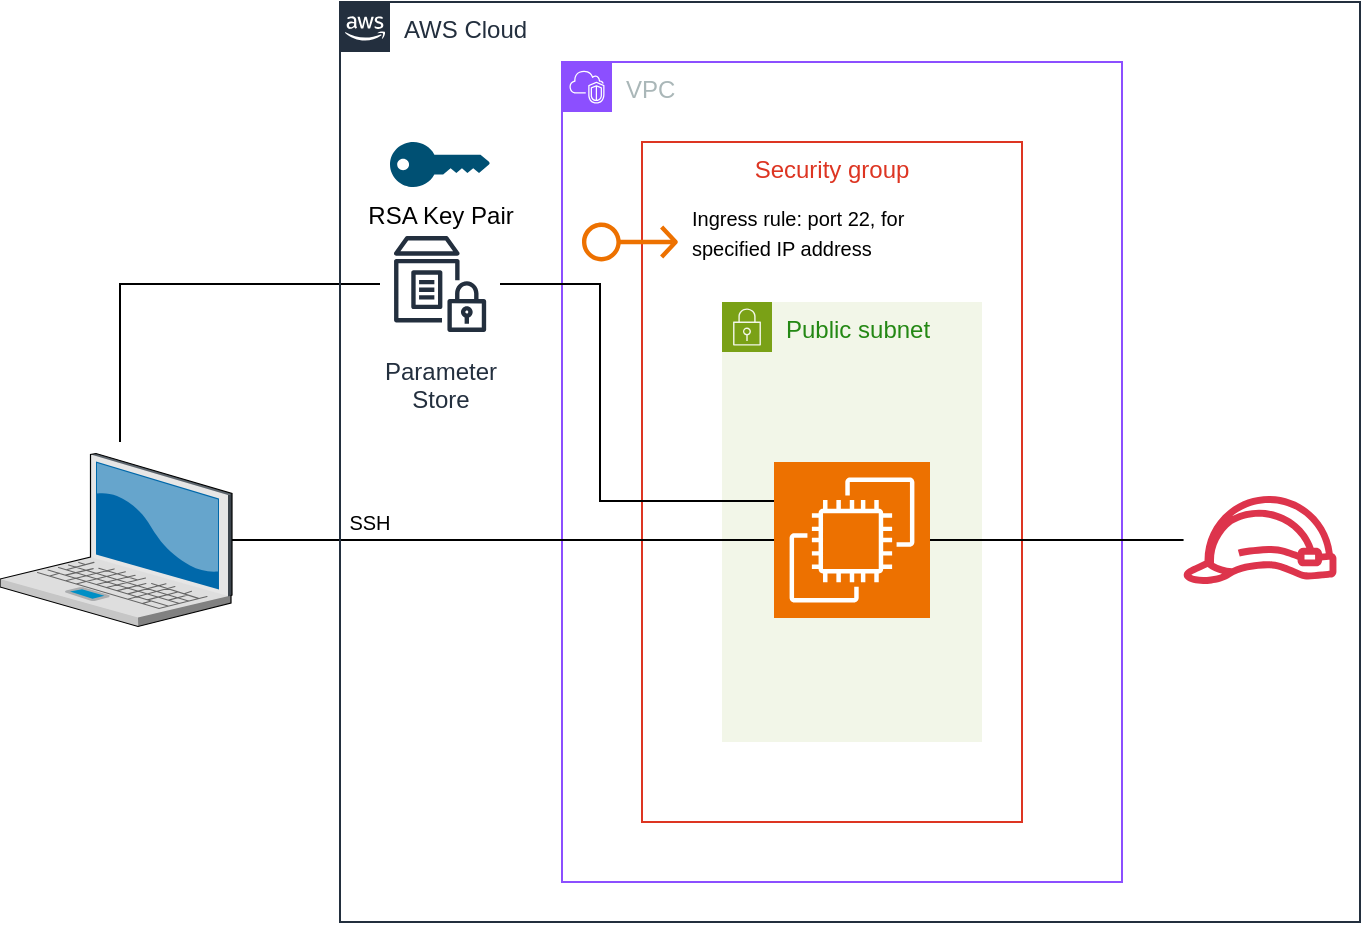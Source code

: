 <mxfile version="24.7.7">
  <diagram name="Page-1" id="7yttMXRSF6fugMSMXQC9">
    <mxGraphModel dx="979" dy="652" grid="1" gridSize="10" guides="1" tooltips="1" connect="1" arrows="1" fold="1" page="1" pageScale="1" pageWidth="827" pageHeight="1169" math="0" shadow="0">
      <root>
        <mxCell id="0" />
        <mxCell id="1" parent="0" />
        <mxCell id="4HG7Ck5HDDxE3vP-vEPG-3" value="VPC" style="points=[[0,0],[0.25,0],[0.5,0],[0.75,0],[1,0],[1,0.25],[1,0.5],[1,0.75],[1,1],[0.75,1],[0.5,1],[0.25,1],[0,1],[0,0.75],[0,0.5],[0,0.25]];outlineConnect=0;gradientColor=none;html=1;whiteSpace=wrap;fontSize=12;fontStyle=0;container=1;pointerEvents=0;collapsible=0;recursiveResize=0;shape=mxgraph.aws4.group;grIcon=mxgraph.aws4.group_vpc2;strokeColor=#8C4FFF;fillColor=none;verticalAlign=top;align=left;spacingLeft=30;fontColor=#AAB7B8;dashed=0;" vertex="1" parent="1">
          <mxGeometry x="371" y="230" width="280" height="410" as="geometry" />
        </mxCell>
        <mxCell id="4HG7Ck5HDDxE3vP-vEPG-2" value="Security group" style="fillColor=none;strokeColor=#DD3522;verticalAlign=top;fontStyle=0;fontColor=#DD3522;whiteSpace=wrap;html=1;" vertex="1" parent="4HG7Ck5HDDxE3vP-vEPG-3">
          <mxGeometry x="40" y="40" width="190" height="340" as="geometry" />
        </mxCell>
        <mxCell id="4HG7Ck5HDDxE3vP-vEPG-10" value="Public subnet" style="points=[[0,0],[0.25,0],[0.5,0],[0.75,0],[1,0],[1,0.25],[1,0.5],[1,0.75],[1,1],[0.75,1],[0.5,1],[0.25,1],[0,1],[0,0.75],[0,0.5],[0,0.25]];outlineConnect=0;gradientColor=none;html=1;whiteSpace=wrap;fontSize=12;fontStyle=0;container=1;pointerEvents=0;collapsible=0;recursiveResize=0;shape=mxgraph.aws4.group;grIcon=mxgraph.aws4.group_security_group;grStroke=0;strokeColor=#7AA116;fillColor=#F2F6E8;verticalAlign=top;align=left;spacingLeft=30;fontColor=#248814;dashed=0;" vertex="1" parent="4HG7Ck5HDDxE3vP-vEPG-3">
          <mxGeometry x="80" y="120" width="130" height="220" as="geometry" />
        </mxCell>
        <mxCell id="4HG7Ck5HDDxE3vP-vEPG-12" value="" style="sketch=0;outlineConnect=0;fontColor=#232F3E;gradientColor=none;fillColor=#ED7100;strokeColor=none;dashed=0;verticalLabelPosition=bottom;verticalAlign=top;align=center;html=1;fontSize=12;fontStyle=0;aspect=fixed;pointerEvents=1;shape=mxgraph.aws4.elastic_ip_address;" vertex="1" parent="4HG7Ck5HDDxE3vP-vEPG-3">
          <mxGeometry x="10" y="80" width="48" height="20" as="geometry" />
        </mxCell>
        <mxCell id="4HG7Ck5HDDxE3vP-vEPG-19" value="&lt;font style=&quot;font-size: 10px;&quot;&gt;Ingress rule: port 22, for specified IP address&lt;/font&gt;" style="text;html=1;align=left;verticalAlign=middle;whiteSpace=wrap;rounded=0;" vertex="1" parent="4HG7Ck5HDDxE3vP-vEPG-3">
          <mxGeometry x="63" y="70" width="120" height="30" as="geometry" />
        </mxCell>
        <mxCell id="4HG7Ck5HDDxE3vP-vEPG-13" value="" style="sketch=0;points=[[0,0,0],[0.25,0,0],[0.5,0,0],[0.75,0,0],[1,0,0],[0,1,0],[0.25,1,0],[0.5,1,0],[0.75,1,0],[1,1,0],[0,0.25,0],[0,0.5,0],[0,0.75,0],[1,0.25,0],[1,0.5,0],[1,0.75,0]];outlineConnect=0;fontColor=#232F3E;fillColor=#ED7100;strokeColor=#ffffff;dashed=0;verticalLabelPosition=bottom;verticalAlign=top;align=center;html=1;fontSize=12;fontStyle=0;aspect=fixed;shape=mxgraph.aws4.resourceIcon;resIcon=mxgraph.aws4.ec2;" vertex="1" parent="4HG7Ck5HDDxE3vP-vEPG-3">
          <mxGeometry x="106" y="200" width="78" height="78" as="geometry" />
        </mxCell>
        <mxCell id="4HG7Ck5HDDxE3vP-vEPG-8" value="Parameter&#xa;Store" style="sketch=0;outlineConnect=0;fontColor=#232F3E;gradientColor=none;strokeColor=#232F3E;fillColor=#ffffff;dashed=0;verticalLabelPosition=bottom;verticalAlign=top;align=center;html=1;fontSize=12;fontStyle=0;aspect=fixed;shape=mxgraph.aws4.resourceIcon;resIcon=mxgraph.aws4.parameter_store;" vertex="1" parent="1">
          <mxGeometry x="280" y="311" width="60" height="60" as="geometry" />
        </mxCell>
        <mxCell id="4HG7Ck5HDDxE3vP-vEPG-14" value="RSA Key Pair" style="points=[[0,0.5,0],[0.24,0,0],[0.5,0.28,0],[0.995,0.475,0],[0.5,0.72,0],[0.24,1,0]];verticalLabelPosition=bottom;sketch=0;html=1;verticalAlign=top;aspect=fixed;align=center;pointerEvents=1;shape=mxgraph.cisco19.key;fillColor=#005073;strokeColor=none;" vertex="1" parent="1">
          <mxGeometry x="285" y="270" width="50" height="22.5" as="geometry" />
        </mxCell>
        <mxCell id="4HG7Ck5HDDxE3vP-vEPG-11" value="" style="sketch=0;outlineConnect=0;fontColor=#232F3E;gradientColor=none;fillColor=#DD344C;strokeColor=none;dashed=0;verticalLabelPosition=bottom;verticalAlign=top;align=center;html=1;fontSize=12;fontStyle=0;aspect=fixed;pointerEvents=1;shape=mxgraph.aws4.role;" vertex="1" parent="1">
          <mxGeometry x="681" y="447" width="78" height="44" as="geometry" />
        </mxCell>
        <mxCell id="4HG7Ck5HDDxE3vP-vEPG-18" style="edgeStyle=orthogonalEdgeStyle;rounded=0;orthogonalLoop=1;jettySize=auto;html=1;exitX=1;exitY=0.5;exitDx=0;exitDy=0;exitPerimeter=0;endArrow=none;endFill=0;" edge="1" parent="1" source="4HG7Ck5HDDxE3vP-vEPG-13" target="4HG7Ck5HDDxE3vP-vEPG-11">
          <mxGeometry relative="1" as="geometry" />
        </mxCell>
        <mxCell id="4HG7Ck5HDDxE3vP-vEPG-23" style="edgeStyle=orthogonalEdgeStyle;rounded=0;orthogonalLoop=1;jettySize=auto;html=1;endArrow=none;endFill=0;" edge="1" parent="1" target="4HG7Ck5HDDxE3vP-vEPG-8">
          <mxGeometry relative="1" as="geometry">
            <mxPoint x="150" y="420" as="sourcePoint" />
            <Array as="points">
              <mxPoint x="150" y="341" />
            </Array>
          </mxGeometry>
        </mxCell>
        <mxCell id="4HG7Ck5HDDxE3vP-vEPG-24" style="edgeStyle=orthogonalEdgeStyle;rounded=0;orthogonalLoop=1;jettySize=auto;html=1;endArrow=none;endFill=0;" edge="1" parent="1" source="4HG7Ck5HDDxE3vP-vEPG-21" target="4HG7Ck5HDDxE3vP-vEPG-13">
          <mxGeometry relative="1" as="geometry" />
        </mxCell>
        <mxCell id="4HG7Ck5HDDxE3vP-vEPG-21" value="" style="verticalLabelPosition=bottom;sketch=0;aspect=fixed;html=1;verticalAlign=top;strokeColor=none;align=center;outlineConnect=0;shape=mxgraph.citrix.laptop_2;" vertex="1" parent="1">
          <mxGeometry x="90" y="425.75" width="116" height="86.5" as="geometry" />
        </mxCell>
        <mxCell id="4HG7Ck5HDDxE3vP-vEPG-25" value="&lt;font style=&quot;font-size: 10px;&quot;&gt;SSH&lt;/font&gt;" style="text;html=1;align=center;verticalAlign=middle;whiteSpace=wrap;rounded=0;" vertex="1" parent="1">
          <mxGeometry x="245" y="445" width="60" height="30" as="geometry" />
        </mxCell>
        <mxCell id="4HG7Ck5HDDxE3vP-vEPG-27" value="AWS Cloud" style="points=[[0,0],[0.25,0],[0.5,0],[0.75,0],[1,0],[1,0.25],[1,0.5],[1,0.75],[1,1],[0.75,1],[0.5,1],[0.25,1],[0,1],[0,0.75],[0,0.5],[0,0.25]];outlineConnect=0;gradientColor=none;html=1;whiteSpace=wrap;fontSize=12;fontStyle=0;container=1;pointerEvents=0;collapsible=0;recursiveResize=0;shape=mxgraph.aws4.group;grIcon=mxgraph.aws4.group_aws_cloud_alt;strokeColor=#232F3E;fillColor=none;verticalAlign=top;align=left;spacingLeft=30;fontColor=#232F3E;dashed=0;" vertex="1" parent="1">
          <mxGeometry x="260" y="200" width="510" height="460" as="geometry" />
        </mxCell>
        <mxCell id="4HG7Ck5HDDxE3vP-vEPG-29" style="edgeStyle=orthogonalEdgeStyle;rounded=0;orthogonalLoop=1;jettySize=auto;html=1;exitX=0;exitY=0.25;exitDx=0;exitDy=0;exitPerimeter=0;endArrow=none;endFill=0;" edge="1" parent="1" source="4HG7Ck5HDDxE3vP-vEPG-13" target="4HG7Ck5HDDxE3vP-vEPG-8">
          <mxGeometry relative="1" as="geometry">
            <Array as="points">
              <mxPoint x="390" y="450" />
              <mxPoint x="390" y="341" />
            </Array>
          </mxGeometry>
        </mxCell>
      </root>
    </mxGraphModel>
  </diagram>
</mxfile>
